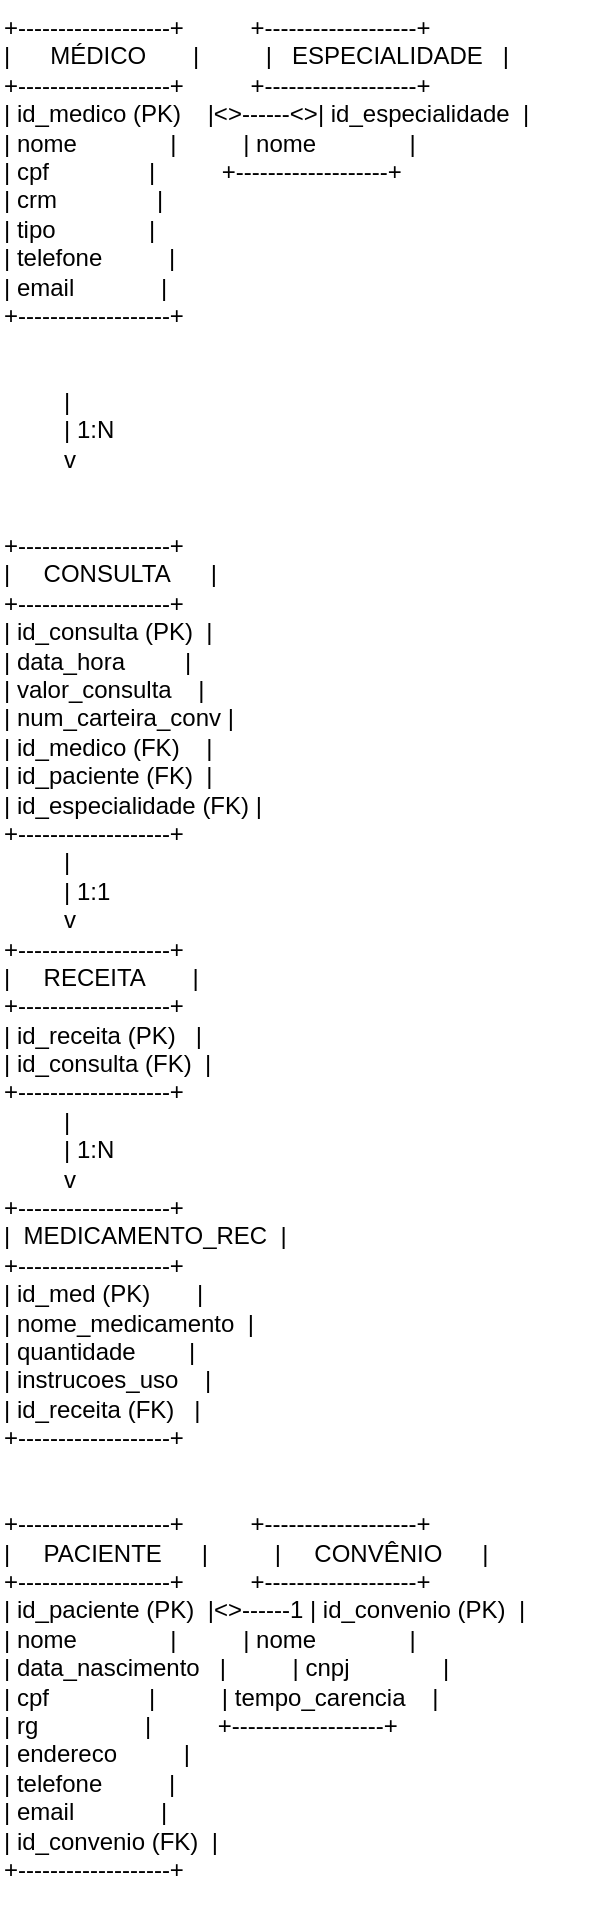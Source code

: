 <mxfile version="28.2.8">
  <diagram name="Página-1" id="cV0CqY5XjadQhTSe4HmG">
    <mxGraphModel dx="1104" dy="598" grid="1" gridSize="10" guides="1" tooltips="1" connect="1" arrows="1" fold="1" page="1" pageScale="1" pageWidth="827" pageHeight="1169" math="0" shadow="0">
      <root>
        <mxCell id="0" />
        <mxCell id="1" parent="0" />
        <mxCell id="R5y5lUGUCICoynL2Ilhy-19" value="+-------------------+          +-------------------+&#xa;|      MÉDICO       |          |   ESPECIALIDADE   |&#xa;+-------------------+          +-------------------+&#xa;| id_medico (PK)    |&lt;&gt;------&lt;&gt;| id_especialidade  |&#xa;| nome              |          | nome              |&#xa;| cpf               |          +-------------------+&#xa;| crm               |&#xa;| tipo              |&#xa;| telefone          |&#xa;| email             |&#xa;+-------------------+&#xa;&#xa;&#xa;         |&#xa;         | 1:N&#xa;         v&#xa;&#xa;&#xa;+-------------------+&#xa;|     CONSULTA      |&#xa;+-------------------+&#xa;| id_consulta (PK)  |&#xa;| data_hora         |&#xa;| valor_consulta    |&#xa;| num_carteira_conv |&#xa;| id_medico (FK)    |&#xa;| id_paciente (FK)  |&#xa;| id_especialidade (FK) |&#xa;+-------------------+&#xa;         |&#xa;         | 1:1&#xa;         v&#xa;+-------------------+&#xa;|     RECEITA       |&#xa;+-------------------+&#xa;| id_receita (PK)   |&#xa;| id_consulta (FK)  |&#xa;+-------------------+&#xa;         |&#xa;         | 1:N&#xa;         v&#xa;+-------------------+&#xa;|  MEDICAMENTO_REC  |&#xa;+-------------------+&#xa;| id_med (PK)       |&#xa;| nome_medicamento  |&#xa;| quantidade        |&#xa;| instrucoes_uso    |&#xa;| id_receita (FK)   |&#xa;+-------------------+&#xa;&#xa;&#xa;+-------------------+          +-------------------+&#xa;|     PACIENTE      |          |     CONVÊNIO      |&#xa;+-------------------+          +-------------------+&#xa;| id_paciente (PK)  |&lt;&gt;------1 | id_convenio (PK)  |&#xa;| nome              |          | nome              |&#xa;| data_nascimento   |          | cnpj              |&#xa;| cpf               |          | tempo_carencia    |&#xa;| rg                |          +-------------------+&#xa;| endereco          |&#xa;| telefone          |&#xa;| email             |&#xa;| id_convenio (FK)  |&#xa;+-------------------+" style="text;whiteSpace=wrap;" vertex="1" parent="1">
          <mxGeometry x="180" y="100" width="300" height="960" as="geometry" />
        </mxCell>
      </root>
    </mxGraphModel>
  </diagram>
</mxfile>
